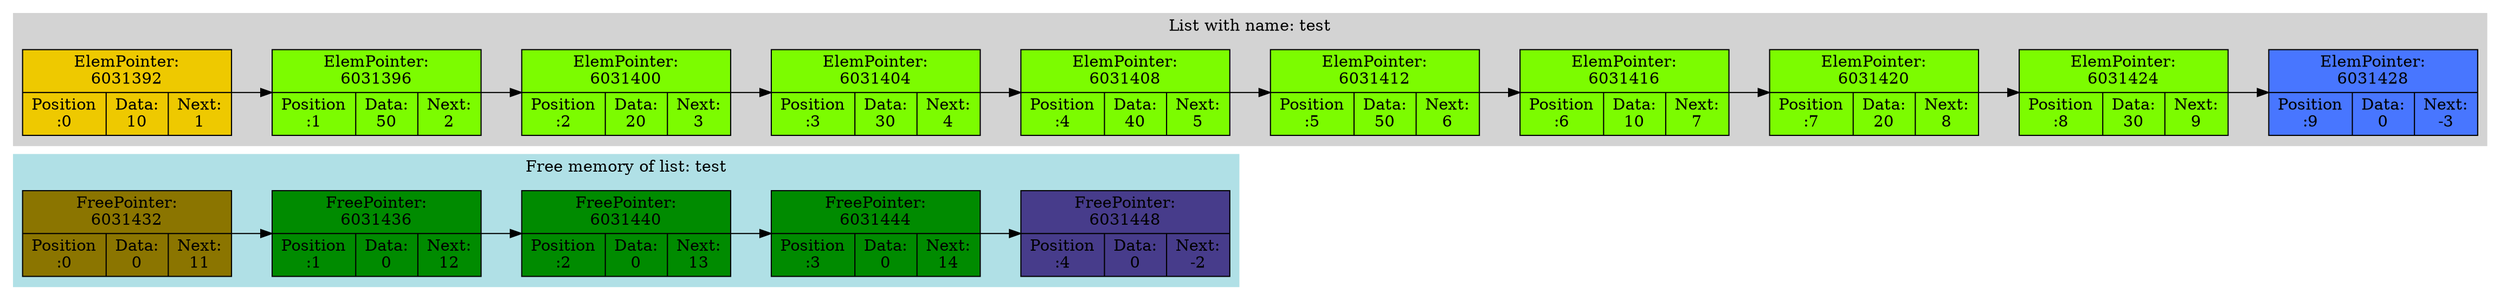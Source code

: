 digraph G{
subgraph clustermem {
style=filled;
color=powderblue;
f0 [shape=record, label="FreePointer:\n6031432 | {Position\n:0 | Data:\n0 | Next:\n11}",style="filled",fillcolor="gold4"];
f0->f1
f1 [shape=record, label="FreePointer:\n6031436 | {Position\n:1 | Data:\n0 | Next:\n12}",style="filled",fillcolor="green4"];
f1->f2
f2 [shape=record, label="FreePointer:\n6031440 | {Position\n:2 | Data:\n0 | Next:\n13}",style="filled",fillcolor="green4"];
f2->f3
f3 [shape=record, label="FreePointer:\n6031444 | {Position\n:3 | Data:\n0 | Next:\n14}",style="filled",fillcolor="green4"];
f3->f4
f4 [shape=record, label="FreePointer:\n6031448 | {Position\n:4 | Data:\n0 | Next:\n-2}",style="filled",fillcolor="slateblue4"];
label = "Free memory of list: test"}
rankdir=LR;
subgraph clusterlist {
style=filled;
color=lightgrey;
0 [shape=record, label="ElemPointer:\n6031392 | {Position\n:0 | Data:\n10 | Next:\n1}",style="filled",fillcolor="gold2"];
0->1
1 [shape=record, label="ElemPointer:\n6031396 | {Position\n:1 | Data:\n50 | Next:\n2}",style="filled",fillcolor="lawngreen"];
1->2
2 [shape=record, label="ElemPointer:\n6031400 | {Position\n:2 | Data:\n20 | Next:\n3}",style="filled",fillcolor="lawngreen"];
2->3
3 [shape=record, label="ElemPointer:\n6031404 | {Position\n:3 | Data:\n30 | Next:\n4}",style="filled",fillcolor="lawngreen"];
3->4
4 [shape=record, label="ElemPointer:\n6031408 | {Position\n:4 | Data:\n40 | Next:\n5}",style="filled",fillcolor="lawngreen"];
4->5
5 [shape=record, label="ElemPointer:\n6031412 | {Position\n:5 | Data:\n50 | Next:\n6}",style="filled",fillcolor="lawngreen"];
5->6
6 [shape=record, label="ElemPointer:\n6031416 | {Position\n:6 | Data:\n10 | Next:\n7}",style="filled",fillcolor="lawngreen"];
6->7
7 [shape=record, label="ElemPointer:\n6031420 | {Position\n:7 | Data:\n20 | Next:\n8}",style="filled",fillcolor="lawngreen"];
7->8
8 [shape=record, label="ElemPointer:\n6031424 | {Position\n:8 | Data:\n30 | Next:\n9}",style="filled",fillcolor="lawngreen"];
8->9
9 [shape=record, label="ElemPointer:\n6031428 | {Position\n:9 | Data:\n0 | Next:\n-3}",style="filled",fillcolor="royalblue1"];
label = "List with name: test"}
}

